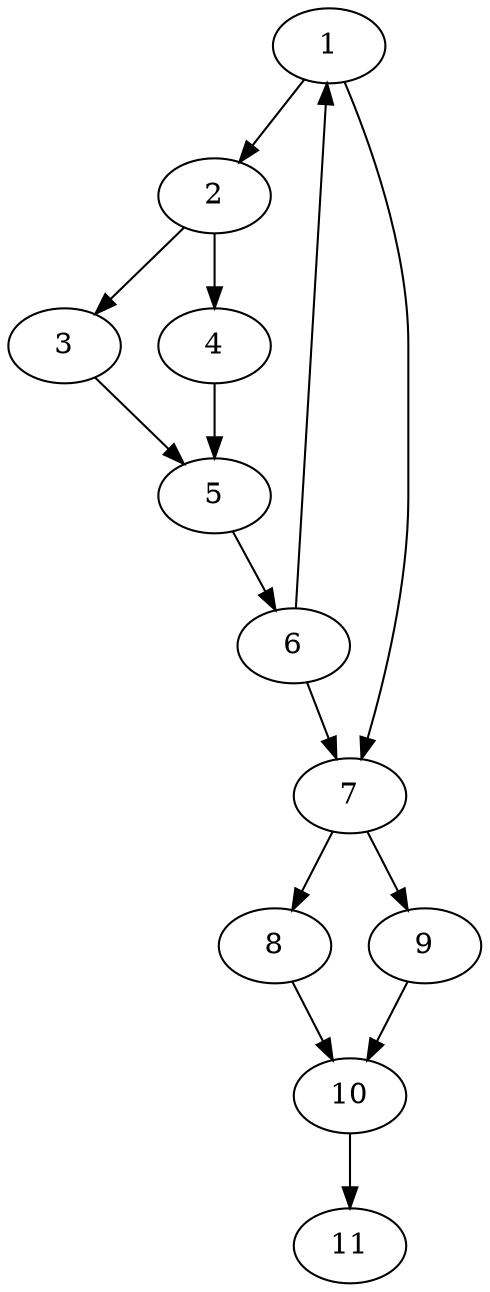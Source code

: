 digraph{
1 -> 2
2 -> 3
2 -> 4
3 -> 5
4 -> 5
5 -> 6
6 -> 1
1 -> 7
6 -> 7
7 -> 8
7 -> 9
8 -> 10
9 -> 10
10 -> 11
}
